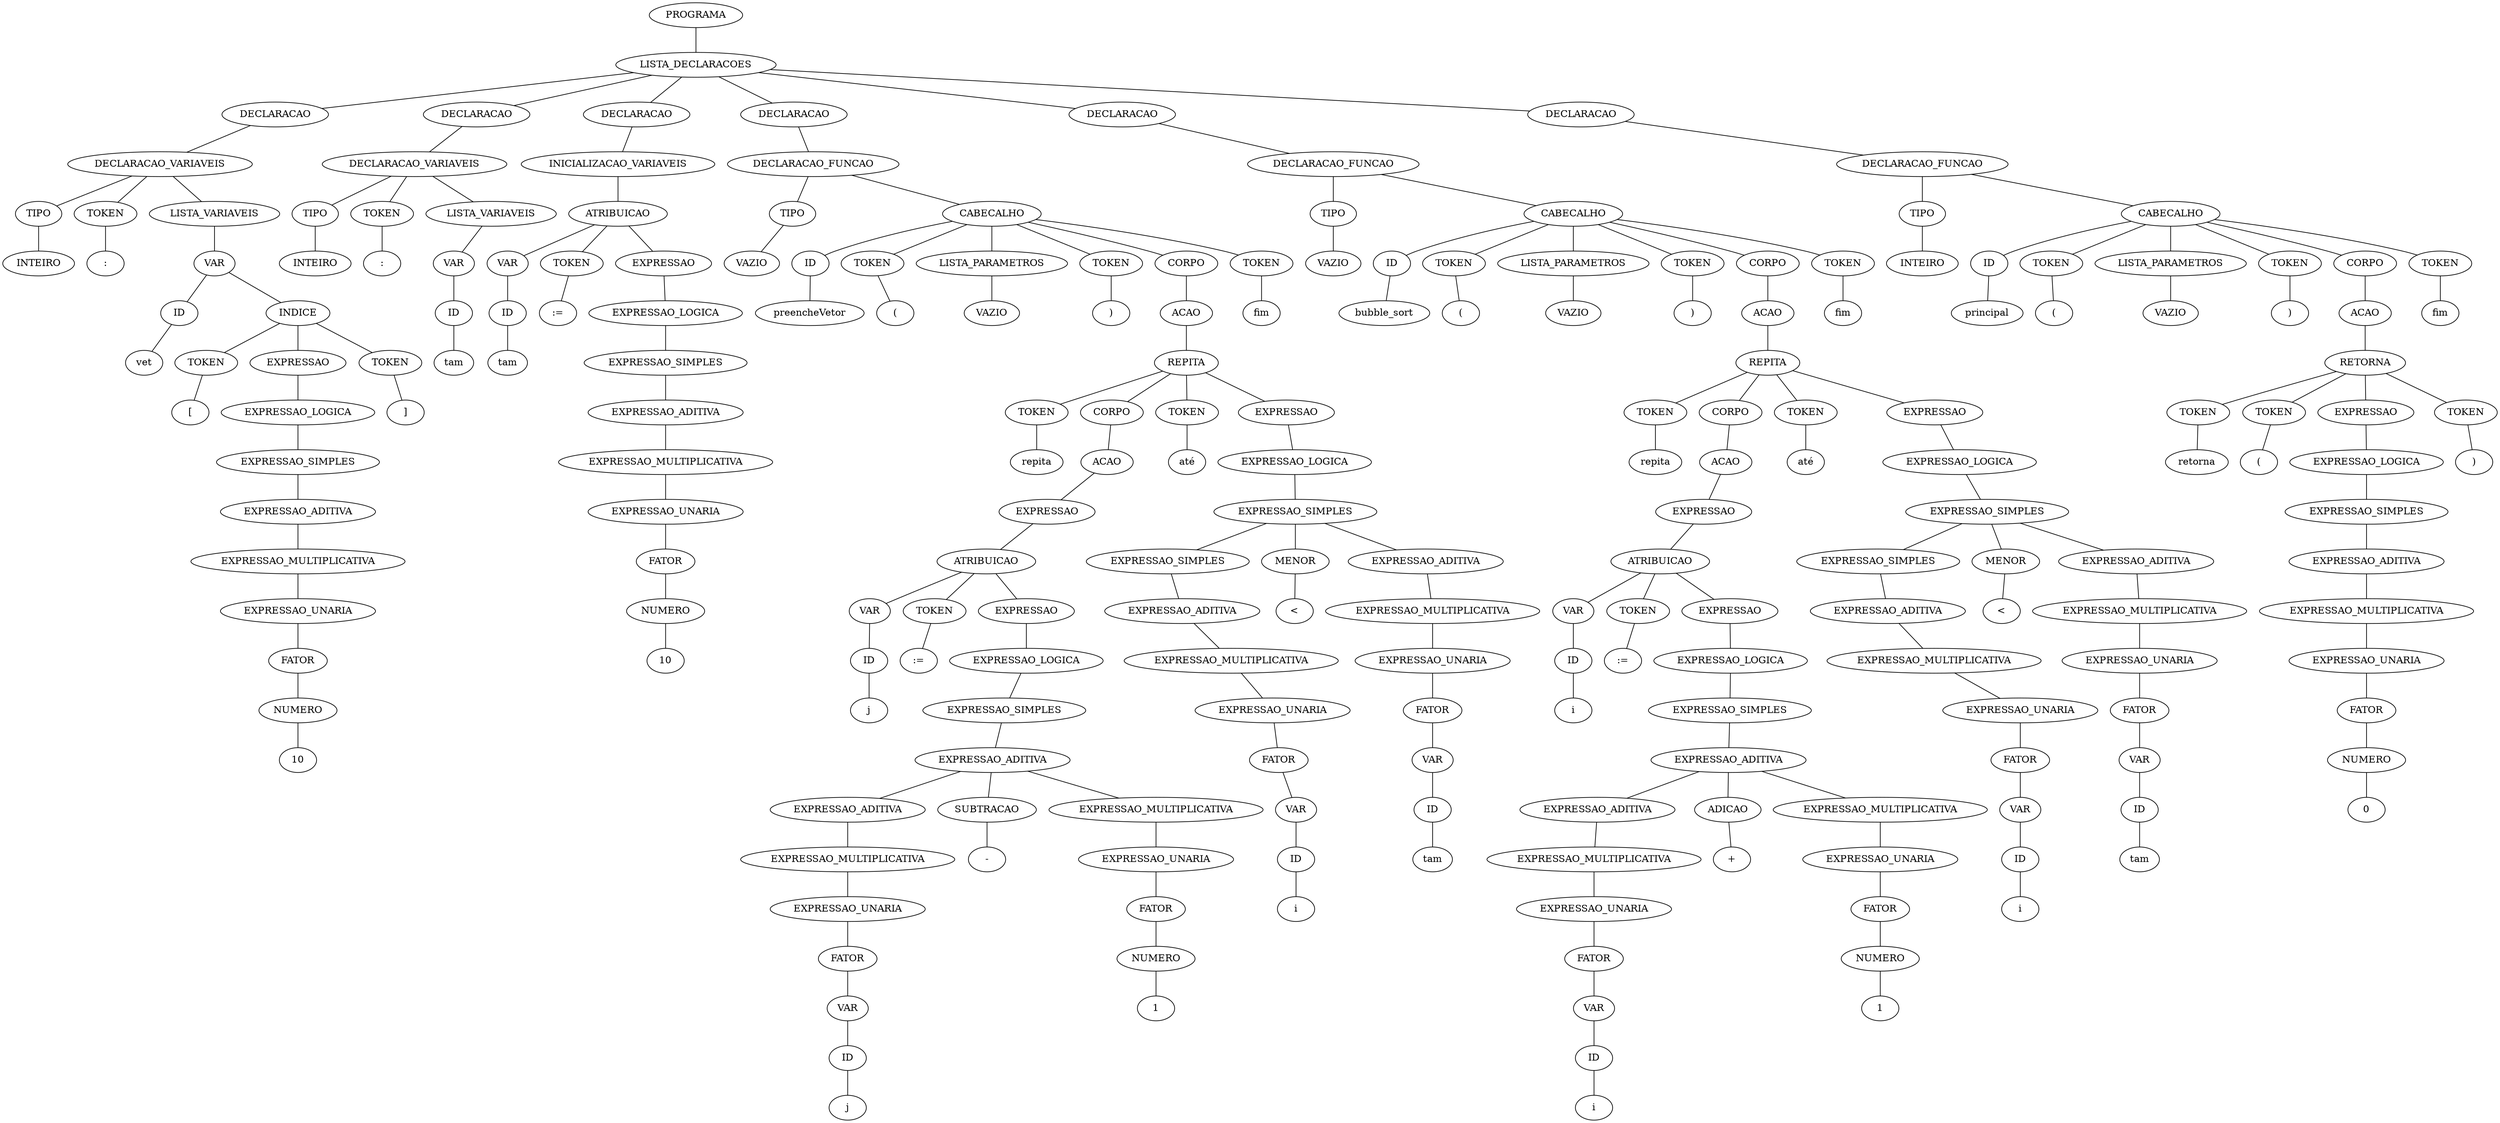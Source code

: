 graph {
	562 [label=PROGRAMA]
	561 [label=LISTA_DECLARACOES]
	17 [label=DECLARACAO]
	15 [label=DECLARACAO_VARIAVEIS]
	0 [label=TIPO]
	"0inteiro" [label=INTEIRO]
	0 -- "0inteiro" [constraint=true]
	15 -- 0 [constraint=true]
	16 [label=TOKEN]
	"16tok" [label=":"]
	16 -- "16tok" [constraint=true]
	15 -- 16 [constraint=true]
	14 [label=LISTA_VARIAVEIS]
	12 [label=VAR]
	13 [label=ID]
	"13vet" [label=vet]
	13 -- "13vet" [constraint=true]
	12 -- 13 [constraint=true]
	9 [label=INDICE]
	10 [label=TOKEN]
	"10tok" [label="["]
	10 -- "10tok" [constraint=true]
	9 -- 10 [constraint=true]
	8 [label=EXPRESSAO]
	7 [label=EXPRESSAO_LOGICA]
	6 [label=EXPRESSAO_SIMPLES]
	5 [label=EXPRESSAO_ADITIVA]
	4 [label=EXPRESSAO_MULTIPLICATIVA]
	3 [label=EXPRESSAO_UNARIA]
	2 [label=FATOR]
	1 [label=NUMERO]
	110.0 [label=10]
	1 -- 110.0 [constraint=true]
	2 -- 1 [constraint=true]
	3 -- 2 [constraint=true]
	4 -- 3 [constraint=true]
	5 -- 4 [constraint=true]
	6 -- 5 [constraint=true]
	7 -- 6 [constraint=true]
	8 -- 7 [constraint=true]
	9 -- 8 [constraint=true]
	11 [label=TOKEN]
	"11tok" [label="]"]
	11 -- "11tok" [constraint=true]
	9 -- 11 [constraint=true]
	12 -- 9 [constraint=true]
	14 -- 12 [constraint=true]
	15 -- 14 [constraint=true]
	17 -- 15 [constraint=true]
	561 -- 17 [constraint=true]
	25 [label=DECLARACAO]
	23 [label=DECLARACAO_VARIAVEIS]
	19 [label=TIPO]
	"19inteiro" [label=INTEIRO]
	19 -- "19inteiro" [constraint=true]
	23 -- 19 [constraint=true]
	24 [label=TOKEN]
	"24tok" [label=":"]
	24 -- "24tok" [constraint=true]
	23 -- 24 [constraint=true]
	22 [label=LISTA_VARIAVEIS]
	20 [label=VAR]
	21 [label=ID]
	"21tam" [label=tam]
	21 -- "21tam" [constraint=true]
	20 -- 21 [constraint=true]
	22 -- 20 [constraint=true]
	23 -- 22 [constraint=true]
	25 -- 23 [constraint=true]
	561 -- 25 [constraint=true]
	40 [label=DECLARACAO]
	39 [label=INICIALIZACAO_VARIAVEIS]
	37 [label=ATRIBUICAO]
	27 [label=VAR]
	28 [label=ID]
	"28tam" [label=tam]
	28 -- "28tam" [constraint=true]
	27 -- 28 [constraint=true]
	37 -- 27 [constraint=true]
	38 [label=TOKEN]
	"38tok" [label=":="]
	38 -- "38tok" [constraint=true]
	37 -- 38 [constraint=true]
	36 [label=EXPRESSAO]
	35 [label=EXPRESSAO_LOGICA]
	34 [label=EXPRESSAO_SIMPLES]
	33 [label=EXPRESSAO_ADITIVA]
	32 [label=EXPRESSAO_MULTIPLICATIVA]
	31 [label=EXPRESSAO_UNARIA]
	30 [label=FATOR]
	29 [label=NUMERO]
	2910.0 [label=10]
	29 -- 2910.0 [constraint=true]
	30 -- 29 [constraint=true]
	31 -- 30 [constraint=true]
	32 -- 31 [constraint=true]
	33 -- 32 [constraint=true]
	34 -- 33 [constraint=true]
	35 -- 34 [constraint=true]
	36 -- 35 [constraint=true]
	37 -- 36 [constraint=true]
	39 -- 37 [constraint=true]
	40 -- 39 [constraint=true]
	561 -- 40 [constraint=true]
	199 [label=DECLARACAO]
	197 [label=DECLARACAO_FUNCAO]
	198 [label=TIPO]
	"198vazio" [label=VAZIO]
	198 -- "198vazio" [constraint=true]
	197 -- 198 [constraint=true]
	192 [label=CABECALHO]
	193 [label=ID]
	"193preencheVetor" [label=preencheVetor]
	193 -- "193preencheVetor" [constraint=true]
	192 -- 193 [constraint=true]
	194 [label=TOKEN]
	"194tok" [label="("]
	194 -- "194tok" [constraint=true]
	192 -- 194 [constraint=true]
	43 [label=LISTA_PARAMETROS]
	42 [label=VAZIO]
	43 -- 42 [constraint=true]
	192 -- 43 [constraint=true]
	195 [label=TOKEN]
	"195tok" [label=")"]
	195 -- "195tok" [constraint=true]
	192 -- 195 [constraint=true]
	191 [label=CORPO]
	190 [label=ACAO]
	187 [label=REPITA]
	188 [label=TOKEN]
	"188tok" [label=repita]
	188 -- "188tok" [constraint=true]
	187 -- 188 [constraint=true]
	169 [label=CORPO]
	168 [label=ACAO]
	167 [label=EXPRESSAO]
	165 [label=ATRIBUICAO]
	148 [label=VAR]
	149 [label=ID]
	"149j" [label=j]
	149 -- "149j" [constraint=true]
	148 -- 149 [constraint=true]
	165 -- 148 [constraint=true]
	166 [label=TOKEN]
	"166tok" [label=":="]
	166 -- "166tok" [constraint=true]
	165 -- 166 [constraint=true]
	164 [label=EXPRESSAO]
	163 [label=EXPRESSAO_LOGICA]
	162 [label=EXPRESSAO_SIMPLES]
	161 [label=EXPRESSAO_ADITIVA]
	155 [label=EXPRESSAO_ADITIVA]
	154 [label=EXPRESSAO_MULTIPLICATIVA]
	153 [label=EXPRESSAO_UNARIA]
	152 [label=FATOR]
	150 [label=VAR]
	151 [label=ID]
	"151j" [label=j]
	151 -- "151j" [constraint=true]
	150 -- 151 [constraint=true]
	152 -- 150 [constraint=true]
	153 -- 152 [constraint=true]
	154 -- 153 [constraint=true]
	155 -- 154 [constraint=true]
	161 -- 155 [constraint=true]
	156 [label=SUBTRACAO]
	"156-" [label="-"]
	156 -- "156-" [constraint=true]
	161 -- 156 [constraint=true]
	160 [label=EXPRESSAO_MULTIPLICATIVA]
	159 [label=EXPRESSAO_UNARIA]
	158 [label=FATOR]
	157 [label=NUMERO]
	1571.0 [label=1]
	157 -- 1571.0 [constraint=true]
	158 -- 157 [constraint=true]
	159 -- 158 [constraint=true]
	160 -- 159 [constraint=true]
	161 -- 160 [constraint=true]
	162 -- 161 [constraint=true]
	163 -- 162 [constraint=true]
	164 -- 163 [constraint=true]
	165 -- 164 [constraint=true]
	167 -- 165 [constraint=true]
	168 -- 167 [constraint=true]
	169 -- 168 [constraint=true]
	187 -- 169 [constraint=true]
	189 [label=TOKEN]
	"189tok" [label="até"]
	189 -- "189tok" [constraint=true]
	187 -- 189 [constraint=true]
	186 [label=EXPRESSAO]
	185 [label=EXPRESSAO_LOGICA]
	184 [label=EXPRESSAO_SIMPLES]
	176 [label=EXPRESSAO_SIMPLES]
	175 [label=EXPRESSAO_ADITIVA]
	174 [label=EXPRESSAO_MULTIPLICATIVA]
	173 [label=EXPRESSAO_UNARIA]
	172 [label=FATOR]
	170 [label=VAR]
	171 [label=ID]
	"171i" [label=i]
	171 -- "171i" [constraint=true]
	170 -- 171 [constraint=true]
	172 -- 170 [constraint=true]
	173 -- 172 [constraint=true]
	174 -- 173 [constraint=true]
	175 -- 174 [constraint=true]
	176 -- 175 [constraint=true]
	184 -- 176 [constraint=true]
	177 [label=MENOR]
	"177<" [label="<"]
	177 -- "177<" [constraint=true]
	184 -- 177 [constraint=true]
	183 [label=EXPRESSAO_ADITIVA]
	182 [label=EXPRESSAO_MULTIPLICATIVA]
	181 [label=EXPRESSAO_UNARIA]
	180 [label=FATOR]
	178 [label=VAR]
	179 [label=ID]
	"179tam" [label=tam]
	179 -- "179tam" [constraint=true]
	178 -- 179 [constraint=true]
	180 -- 178 [constraint=true]
	181 -- 180 [constraint=true]
	182 -- 181 [constraint=true]
	183 -- 182 [constraint=true]
	184 -- 183 [constraint=true]
	185 -- 184 [constraint=true]
	186 -- 185 [constraint=true]
	187 -- 186 [constraint=true]
	190 -- 187 [constraint=true]
	191 -- 190 [constraint=true]
	192 -- 191 [constraint=true]
	196 [label=TOKEN]
	"196tok" [label=fim]
	196 -- "196tok" [constraint=true]
	192 -- 196 [constraint=true]
	197 -- 192 [constraint=true]
	199 -- 197 [constraint=true]
	561 -- 199 [constraint=true]
	503 [label=DECLARACAO]
	501 [label=DECLARACAO_FUNCAO]
	502 [label=TIPO]
	"502vazio" [label=VAZIO]
	502 -- "502vazio" [constraint=true]
	501 -- 502 [constraint=true]
	496 [label=CABECALHO]
	497 [label=ID]
	"497bubble_sort" [label=bubble_sort]
	497 -- "497bubble_sort" [constraint=true]
	496 -- 497 [constraint=true]
	498 [label=TOKEN]
	"498tok" [label="("]
	498 -- "498tok" [constraint=true]
	496 -- 498 [constraint=true]
	202 [label=LISTA_PARAMETROS]
	201 [label=VAZIO]
	202 -- 201 [constraint=true]
	496 -- 202 [constraint=true]
	499 [label=TOKEN]
	"499tok" [label=")"]
	499 -- "499tok" [constraint=true]
	496 -- 499 [constraint=true]
	495 [label=CORPO]
	494 [label=ACAO]
	491 [label=REPITA]
	492 [label=TOKEN]
	"492tok" [label=repita]
	492 -- "492tok" [constraint=true]
	491 -- 492 [constraint=true]
	473 [label=CORPO]
	472 [label=ACAO]
	471 [label=EXPRESSAO]
	469 [label=ATRIBUICAO]
	452 [label=VAR]
	453 [label=ID]
	"453i" [label=i]
	453 -- "453i" [constraint=true]
	452 -- 453 [constraint=true]
	469 -- 452 [constraint=true]
	470 [label=TOKEN]
	"470tok" [label=":="]
	470 -- "470tok" [constraint=true]
	469 -- 470 [constraint=true]
	468 [label=EXPRESSAO]
	467 [label=EXPRESSAO_LOGICA]
	466 [label=EXPRESSAO_SIMPLES]
	465 [label=EXPRESSAO_ADITIVA]
	459 [label=EXPRESSAO_ADITIVA]
	458 [label=EXPRESSAO_MULTIPLICATIVA]
	457 [label=EXPRESSAO_UNARIA]
	456 [label=FATOR]
	454 [label=VAR]
	455 [label=ID]
	"455i" [label=i]
	455 -- "455i" [constraint=true]
	454 -- 455 [constraint=true]
	456 -- 454 [constraint=true]
	457 -- 456 [constraint=true]
	458 -- 457 [constraint=true]
	459 -- 458 [constraint=true]
	465 -- 459 [constraint=true]
	460 [label=ADICAO]
	"460+" [label="+"]
	460 -- "460+" [constraint=true]
	465 -- 460 [constraint=true]
	464 [label=EXPRESSAO_MULTIPLICATIVA]
	463 [label=EXPRESSAO_UNARIA]
	462 [label=FATOR]
	461 [label=NUMERO]
	4611.0 [label=1]
	461 -- 4611.0 [constraint=true]
	462 -- 461 [constraint=true]
	463 -- 462 [constraint=true]
	464 -- 463 [constraint=true]
	465 -- 464 [constraint=true]
	466 -- 465 [constraint=true]
	467 -- 466 [constraint=true]
	468 -- 467 [constraint=true]
	469 -- 468 [constraint=true]
	471 -- 469 [constraint=true]
	472 -- 471 [constraint=true]
	473 -- 472 [constraint=true]
	491 -- 473 [constraint=true]
	493 [label=TOKEN]
	"493tok" [label="até"]
	493 -- "493tok" [constraint=true]
	491 -- 493 [constraint=true]
	490 [label=EXPRESSAO]
	489 [label=EXPRESSAO_LOGICA]
	488 [label=EXPRESSAO_SIMPLES]
	480 [label=EXPRESSAO_SIMPLES]
	479 [label=EXPRESSAO_ADITIVA]
	478 [label=EXPRESSAO_MULTIPLICATIVA]
	477 [label=EXPRESSAO_UNARIA]
	476 [label=FATOR]
	474 [label=VAR]
	475 [label=ID]
	"475i" [label=i]
	475 -- "475i" [constraint=true]
	474 -- 475 [constraint=true]
	476 -- 474 [constraint=true]
	477 -- 476 [constraint=true]
	478 -- 477 [constraint=true]
	479 -- 478 [constraint=true]
	480 -- 479 [constraint=true]
	488 -- 480 [constraint=true]
	481 [label=MENOR]
	"481<" [label="<"]
	481 -- "481<" [constraint=true]
	488 -- 481 [constraint=true]
	487 [label=EXPRESSAO_ADITIVA]
	486 [label=EXPRESSAO_MULTIPLICATIVA]
	485 [label=EXPRESSAO_UNARIA]
	484 [label=FATOR]
	482 [label=VAR]
	483 [label=ID]
	"483tam" [label=tam]
	483 -- "483tam" [constraint=true]
	482 -- 483 [constraint=true]
	484 -- 482 [constraint=true]
	485 -- 484 [constraint=true]
	486 -- 485 [constraint=true]
	487 -- 486 [constraint=true]
	488 -- 487 [constraint=true]
	489 -- 488 [constraint=true]
	490 -- 489 [constraint=true]
	491 -- 490 [constraint=true]
	494 -- 491 [constraint=true]
	495 -- 494 [constraint=true]
	496 -- 495 [constraint=true]
	500 [label=TOKEN]
	"500tok" [label=fim]
	500 -- "500tok" [constraint=true]
	496 -- 500 [constraint=true]
	501 -- 496 [constraint=true]
	503 -- 501 [constraint=true]
	561 -- 503 [constraint=true]
	560 [label=DECLARACAO]
	559 [label=DECLARACAO_FUNCAO]
	505 [label=TIPO]
	"505inteiro" [label=INTEIRO]
	505 -- "505inteiro" [constraint=true]
	559 -- 505 [constraint=true]
	554 [label=CABECALHO]
	555 [label=ID]
	"555principal" [label=principal]
	555 -- "555principal" [constraint=true]
	554 -- 555 [constraint=true]
	556 [label=TOKEN]
	"556tok" [label="("]
	556 -- "556tok" [constraint=true]
	554 -- 556 [constraint=true]
	507 [label=LISTA_PARAMETROS]
	506 [label=VAZIO]
	507 -- 506 [constraint=true]
	554 -- 507 [constraint=true]
	557 [label=TOKEN]
	"557tok" [label=")"]
	557 -- "557tok" [constraint=true]
	554 -- 557 [constraint=true]
	553 [label=CORPO]
	552 [label=ACAO]
	548 [label=RETORNA]
	549 [label=TOKEN]
	"549tok" [label=retorna]
	549 -- "549tok" [constraint=true]
	548 -- 549 [constraint=true]
	550 [label=TOKEN]
	"550tok" [label="("]
	550 -- "550tok" [constraint=true]
	548 -- 550 [constraint=true]
	547 [label=EXPRESSAO]
	546 [label=EXPRESSAO_LOGICA]
	545 [label=EXPRESSAO_SIMPLES]
	544 [label=EXPRESSAO_ADITIVA]
	543 [label=EXPRESSAO_MULTIPLICATIVA]
	542 [label=EXPRESSAO_UNARIA]
	541 [label=FATOR]
	540 [label=NUMERO]
	5400.0 [label=0]
	540 -- 5400.0 [constraint=true]
	541 -- 540 [constraint=true]
	542 -- 541 [constraint=true]
	543 -- 542 [constraint=true]
	544 -- 543 [constraint=true]
	545 -- 544 [constraint=true]
	546 -- 545 [constraint=true]
	547 -- 546 [constraint=true]
	548 -- 547 [constraint=true]
	551 [label=TOKEN]
	"551tok" [label=")"]
	551 -- "551tok" [constraint=true]
	548 -- 551 [constraint=true]
	552 -- 548 [constraint=true]
	553 -- 552 [constraint=true]
	554 -- 553 [constraint=true]
	558 [label=TOKEN]
	"558tok" [label=fim]
	558 -- "558tok" [constraint=true]
	554 -- 558 [constraint=true]
	559 -- 554 [constraint=true]
	560 -- 559 [constraint=true]
	561 -- 560 [constraint=true]
	562 -- 561 [constraint=true]
}
